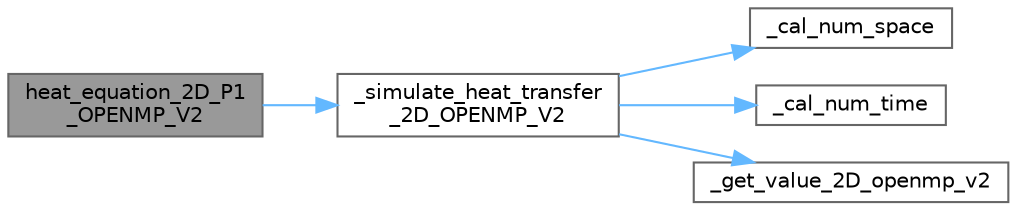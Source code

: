 digraph "heat_equation_2D_P1_OPENMP_V2"
{
 // LATEX_PDF_SIZE
  bgcolor="transparent";
  edge [fontname=Helvetica,fontsize=10,labelfontname=Helvetica,labelfontsize=10];
  node [fontname=Helvetica,fontsize=10,shape=box,height=0.2,width=0.4];
  rankdir="LR";
  Node1 [id="Node000001",label="heat_equation_2D_P1\l_OPENMP_V2",height=0.2,width=0.4,color="gray40", fillcolor="grey60", style="filled", fontcolor="black",tooltip=" "];
  Node1 -> Node2 [id="edge1_Node000001_Node000002",color="steelblue1",style="solid",tooltip=" "];
  Node2 [id="Node000002",label="_simulate_heat_transfer\l_2D_OPENMP_V2",height=0.2,width=0.4,color="grey40", fillcolor="white", style="filled",URL="$thermopara_8c.html#a8bcb555d6835423c6f4047f24a32d03a",tooltip="This is a function that simulates the heat transfer in 2D object, and each core writes the result to ..."];
  Node2 -> Node3 [id="edge2_Node000002_Node000003",color="steelblue1",style="solid",tooltip=" "];
  Node3 [id="Node000003",label="_cal_num_space",height=0.2,width=0.4,color="grey40", fillcolor="white", style="filled",URL="$thermoutils_8c.html#a1704ec8884af2b6e82ed14c08a0eaea9",tooltip=" "];
  Node2 -> Node4 [id="edge3_Node000002_Node000004",color="steelblue1",style="solid",tooltip=" "];
  Node4 [id="Node000004",label="_cal_num_time",height=0.2,width=0.4,color="grey40", fillcolor="white", style="filled",URL="$thermoutils_8c.html#a71ee95bc2b4cf858eedf6d6ad2fb1524",tooltip=" "];
  Node2 -> Node5 [id="edge4_Node000002_Node000005",color="steelblue1",style="solid",tooltip=" "];
  Node5 [id="Node000005",label="_get_value_2D_openmp_v2",height=0.2,width=0.4,color="grey40", fillcolor="white", style="filled",URL="$thermopara_8c.html#aa0a69238f333c54bf51f2abe53dfc737",tooltip="This is a function calculates the value of specific point in the space at specific time in 2D."];
}
